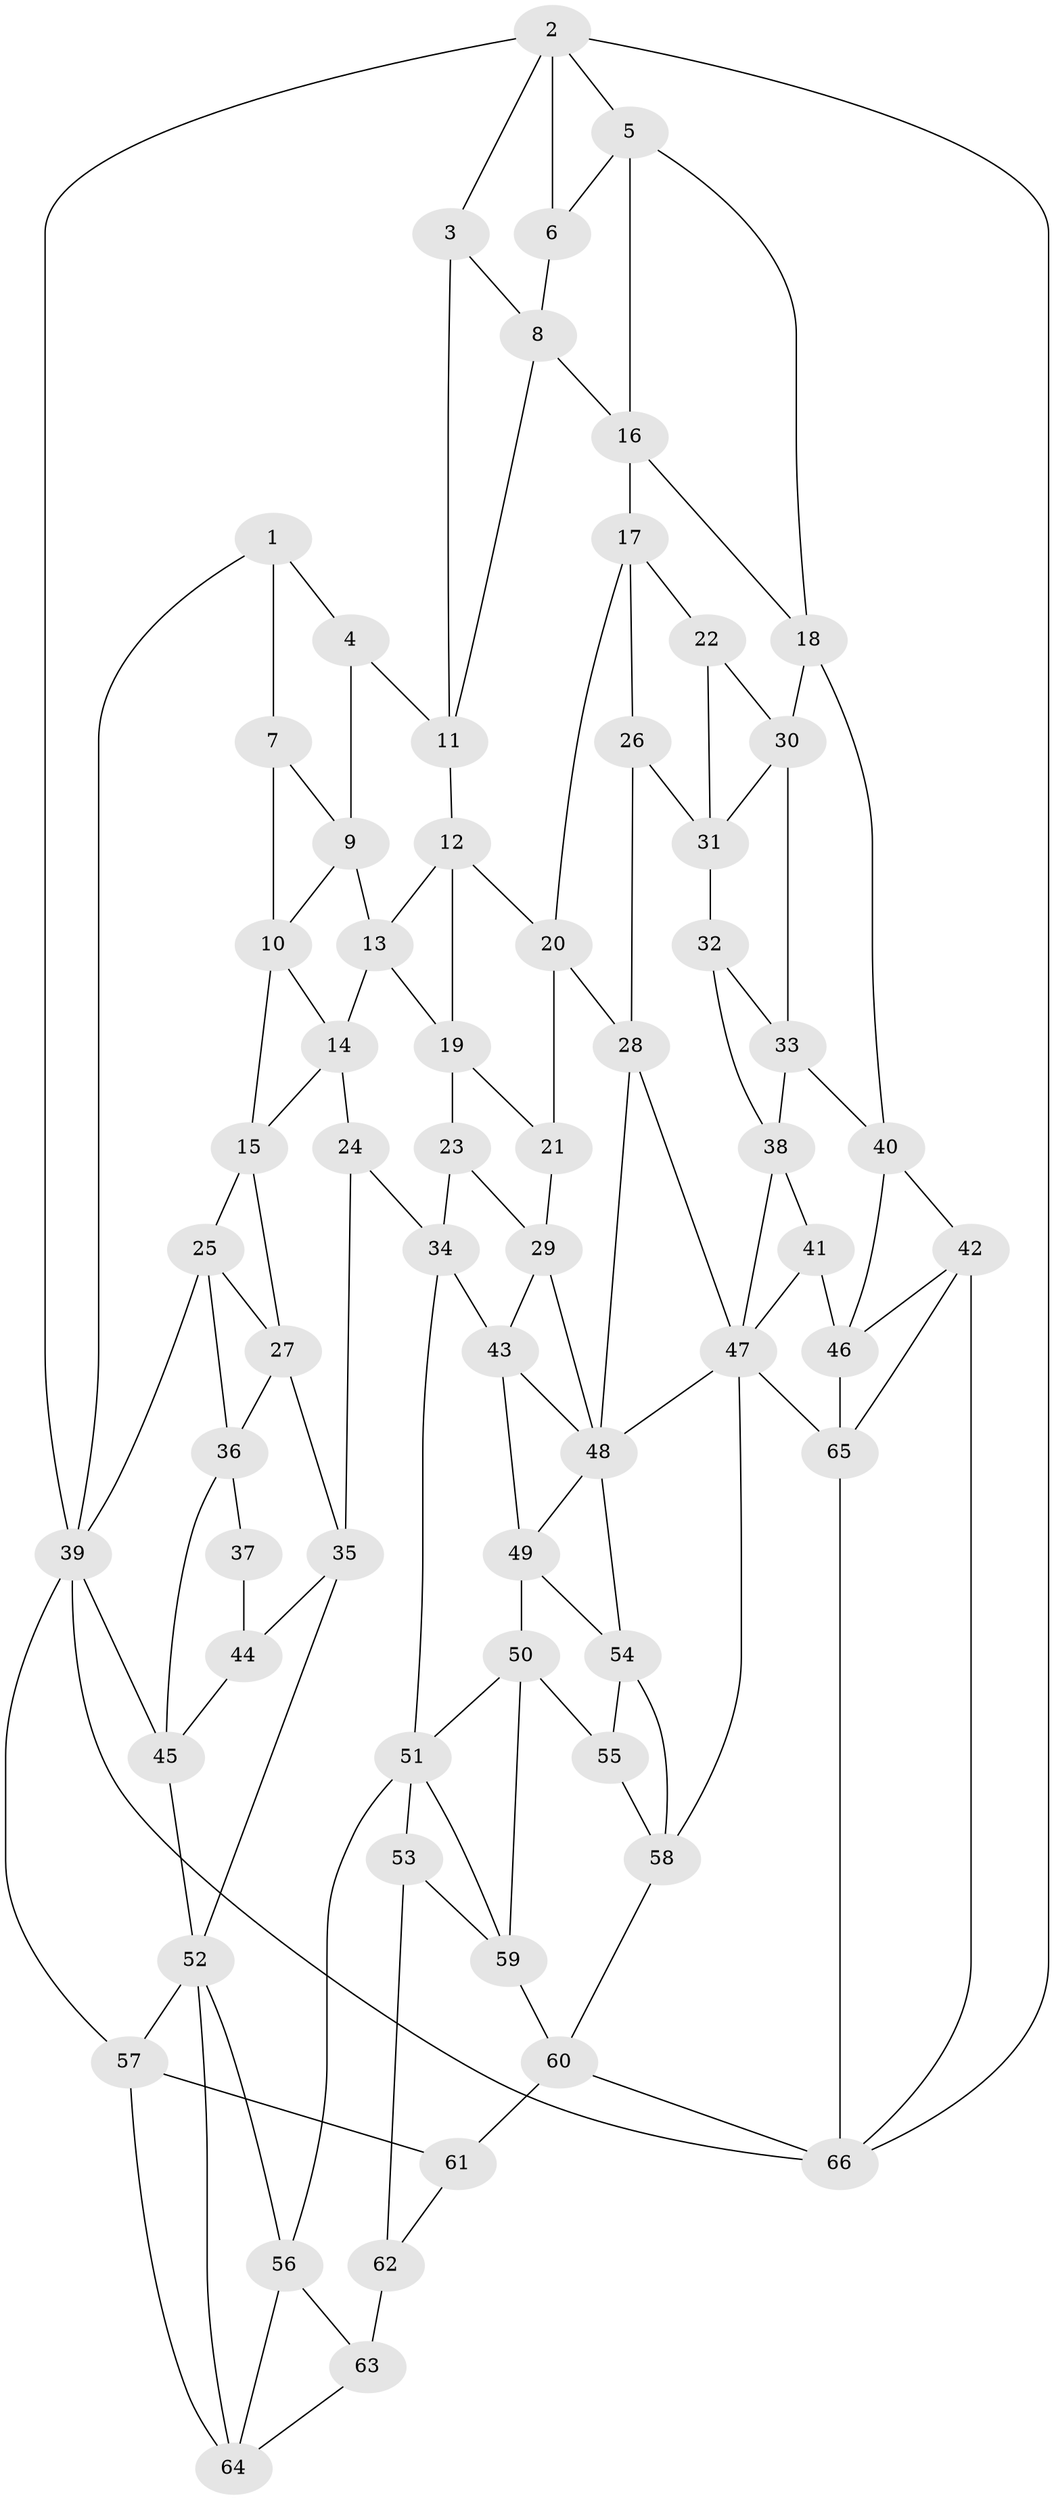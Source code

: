 // original degree distribution, {3: 0.015151515151515152, 6: 0.20454545454545456, 4: 0.2196969696969697, 5: 0.5606060606060606}
// Generated by graph-tools (version 1.1) at 2025/27/03/09/25 03:27:06]
// undirected, 66 vertices, 127 edges
graph export_dot {
graph [start="1"]
  node [color=gray90,style=filled];
  1;
  2;
  3;
  4;
  5;
  6;
  7;
  8;
  9;
  10;
  11;
  12;
  13;
  14;
  15;
  16;
  17;
  18;
  19;
  20;
  21;
  22;
  23;
  24;
  25;
  26;
  27;
  28;
  29;
  30;
  31;
  32;
  33;
  34;
  35;
  36;
  37;
  38;
  39;
  40;
  41;
  42;
  43;
  44;
  45;
  46;
  47;
  48;
  49;
  50;
  51;
  52;
  53;
  54;
  55;
  56;
  57;
  58;
  59;
  60;
  61;
  62;
  63;
  64;
  65;
  66;
  1 -- 4 [weight=1.0];
  1 -- 7 [weight=1.0];
  1 -- 39 [weight=1.0];
  2 -- 3 [weight=1.0];
  2 -- 5 [weight=1.0];
  2 -- 6 [weight=2.0];
  2 -- 39 [weight=1.0];
  2 -- 66 [weight=1.0];
  3 -- 8 [weight=1.0];
  3 -- 11 [weight=1.0];
  4 -- 9 [weight=1.0];
  4 -- 11 [weight=1.0];
  5 -- 6 [weight=1.0];
  5 -- 16 [weight=1.0];
  5 -- 18 [weight=1.0];
  6 -- 8 [weight=1.0];
  7 -- 9 [weight=1.0];
  7 -- 10 [weight=1.0];
  8 -- 11 [weight=1.0];
  8 -- 16 [weight=1.0];
  9 -- 10 [weight=1.0];
  9 -- 13 [weight=1.0];
  10 -- 14 [weight=1.0];
  10 -- 15 [weight=1.0];
  11 -- 12 [weight=1.0];
  12 -- 13 [weight=1.0];
  12 -- 19 [weight=1.0];
  12 -- 20 [weight=1.0];
  13 -- 14 [weight=1.0];
  13 -- 19 [weight=1.0];
  14 -- 15 [weight=1.0];
  14 -- 24 [weight=1.0];
  15 -- 25 [weight=1.0];
  15 -- 27 [weight=1.0];
  16 -- 17 [weight=1.0];
  16 -- 18 [weight=1.0];
  17 -- 20 [weight=1.0];
  17 -- 22 [weight=1.0];
  17 -- 26 [weight=1.0];
  18 -- 30 [weight=1.0];
  18 -- 40 [weight=1.0];
  19 -- 21 [weight=1.0];
  19 -- 23 [weight=1.0];
  20 -- 21 [weight=1.0];
  20 -- 28 [weight=1.0];
  21 -- 29 [weight=1.0];
  22 -- 30 [weight=1.0];
  22 -- 31 [weight=1.0];
  23 -- 29 [weight=1.0];
  23 -- 34 [weight=1.0];
  24 -- 34 [weight=1.0];
  24 -- 35 [weight=1.0];
  25 -- 27 [weight=1.0];
  25 -- 36 [weight=1.0];
  25 -- 39 [weight=1.0];
  26 -- 28 [weight=1.0];
  26 -- 31 [weight=1.0];
  27 -- 35 [weight=1.0];
  27 -- 36 [weight=1.0];
  28 -- 47 [weight=1.0];
  28 -- 48 [weight=1.0];
  29 -- 43 [weight=1.0];
  29 -- 48 [weight=1.0];
  30 -- 31 [weight=1.0];
  30 -- 33 [weight=1.0];
  31 -- 32 [weight=1.0];
  32 -- 33 [weight=1.0];
  32 -- 38 [weight=1.0];
  33 -- 38 [weight=1.0];
  33 -- 40 [weight=1.0];
  34 -- 43 [weight=1.0];
  34 -- 51 [weight=1.0];
  35 -- 44 [weight=1.0];
  35 -- 52 [weight=1.0];
  36 -- 37 [weight=1.0];
  36 -- 45 [weight=1.0];
  37 -- 44 [weight=2.0];
  38 -- 41 [weight=1.0];
  38 -- 47 [weight=1.0];
  39 -- 45 [weight=1.0];
  39 -- 57 [weight=1.0];
  39 -- 66 [weight=1.0];
  40 -- 42 [weight=1.0];
  40 -- 46 [weight=1.0];
  41 -- 46 [weight=1.0];
  41 -- 47 [weight=1.0];
  42 -- 46 [weight=1.0];
  42 -- 65 [weight=1.0];
  42 -- 66 [weight=1.0];
  43 -- 48 [weight=1.0];
  43 -- 49 [weight=1.0];
  44 -- 45 [weight=1.0];
  45 -- 52 [weight=1.0];
  46 -- 65 [weight=1.0];
  47 -- 48 [weight=1.0];
  47 -- 58 [weight=1.0];
  47 -- 65 [weight=1.0];
  48 -- 49 [weight=1.0];
  48 -- 54 [weight=1.0];
  49 -- 50 [weight=3.0];
  49 -- 54 [weight=1.0];
  50 -- 51 [weight=1.0];
  50 -- 55 [weight=1.0];
  50 -- 59 [weight=1.0];
  51 -- 53 [weight=2.0];
  51 -- 56 [weight=1.0];
  51 -- 59 [weight=1.0];
  52 -- 56 [weight=1.0];
  52 -- 57 [weight=1.0];
  52 -- 64 [weight=1.0];
  53 -- 59 [weight=1.0];
  53 -- 62 [weight=1.0];
  54 -- 55 [weight=1.0];
  54 -- 58 [weight=1.0];
  55 -- 58 [weight=1.0];
  56 -- 63 [weight=1.0];
  56 -- 64 [weight=1.0];
  57 -- 61 [weight=1.0];
  57 -- 64 [weight=1.0];
  58 -- 60 [weight=1.0];
  59 -- 60 [weight=1.0];
  60 -- 61 [weight=1.0];
  60 -- 66 [weight=1.0];
  61 -- 62 [weight=1.0];
  62 -- 63 [weight=2.0];
  63 -- 64 [weight=1.0];
  65 -- 66 [weight=1.0];
}
